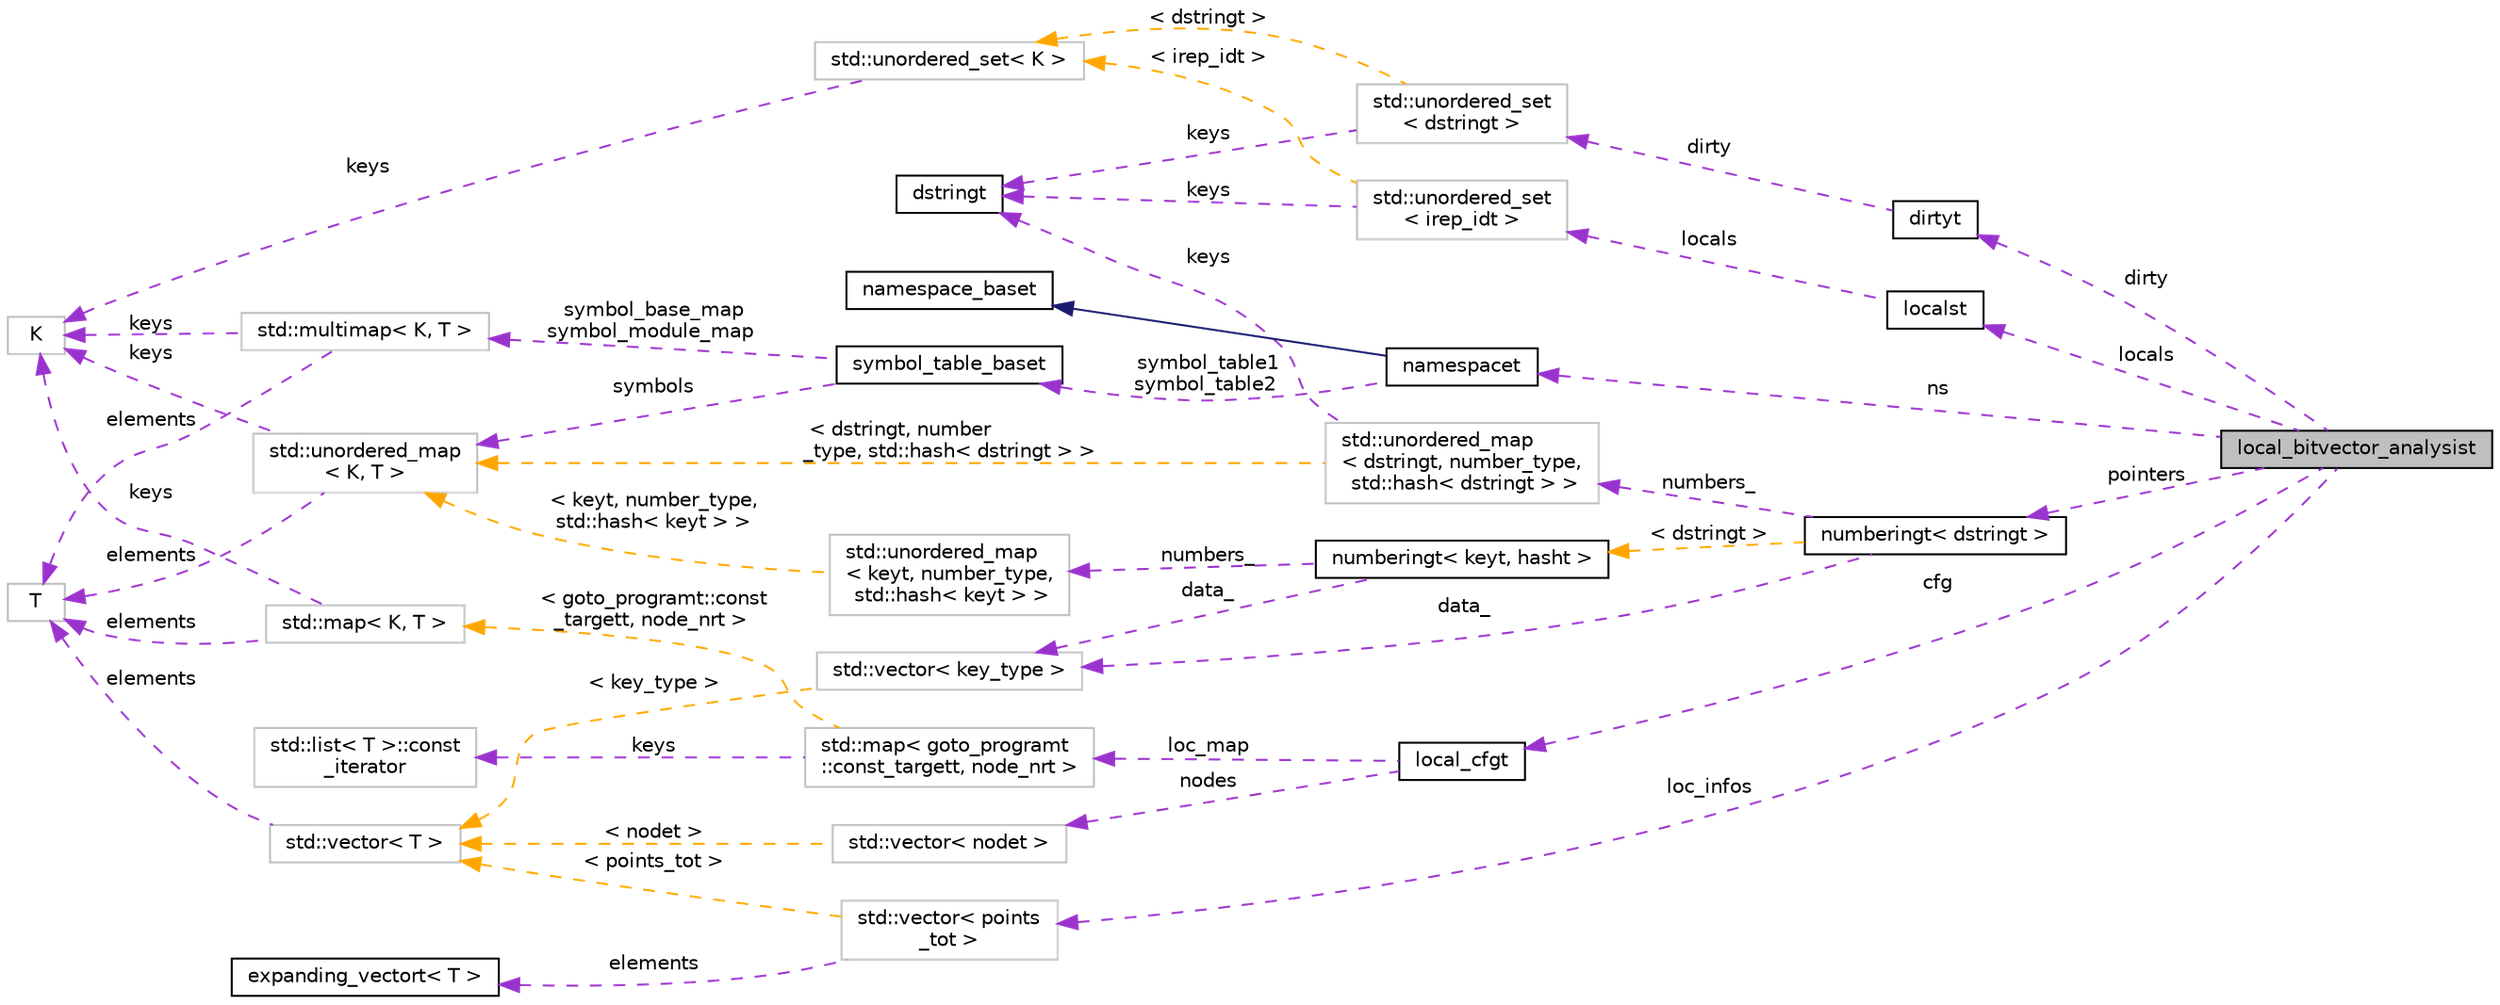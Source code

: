 digraph "local_bitvector_analysist"
{
 // LATEX_PDF_SIZE
  bgcolor="transparent";
  edge [fontname="Helvetica",fontsize="10",labelfontname="Helvetica",labelfontsize="10"];
  node [fontname="Helvetica",fontsize="10",shape=record];
  rankdir="LR";
  Node1 [label="local_bitvector_analysist",height=0.2,width=0.4,color="black", fillcolor="grey75", style="filled", fontcolor="black",tooltip=" "];
  Node2 -> Node1 [dir="back",color="darkorchid3",fontsize="10",style="dashed",label=" dirty" ,fontname="Helvetica"];
  Node2 [label="dirtyt",height=0.2,width=0.4,color="black",URL="$classdirtyt.html",tooltip="Dirty variables are ones which have their address taken so we can't reliably work out where they may ..."];
  Node3 -> Node2 [dir="back",color="darkorchid3",fontsize="10",style="dashed",label=" dirty" ,fontname="Helvetica"];
  Node3 [label="std::unordered_set\l\< dstringt \>",height=0.2,width=0.4,color="grey75",tooltip=" "];
  Node4 -> Node3 [dir="back",color="darkorchid3",fontsize="10",style="dashed",label=" keys" ,fontname="Helvetica"];
  Node4 [label="dstringt",height=0.2,width=0.4,color="black",URL="$classdstringt.html",tooltip="dstringt has one field, an unsigned integer no which is an index into a static table of strings."];
  Node5 -> Node3 [dir="back",color="orange",fontsize="10",style="dashed",label=" \< dstringt \>" ,fontname="Helvetica"];
  Node5 [label="std::unordered_set\< K \>",height=0.2,width=0.4,color="grey75",tooltip="STL class."];
  Node6 -> Node5 [dir="back",color="darkorchid3",fontsize="10",style="dashed",label=" keys" ,fontname="Helvetica"];
  Node6 [label="K",height=0.2,width=0.4,color="grey75",tooltip=" "];
  Node7 -> Node1 [dir="back",color="darkorchid3",fontsize="10",style="dashed",label=" cfg" ,fontname="Helvetica"];
  Node7 [label="local_cfgt",height=0.2,width=0.4,color="black",URL="$classlocal__cfgt.html",tooltip=" "];
  Node8 -> Node7 [dir="back",color="darkorchid3",fontsize="10",style="dashed",label=" nodes" ,fontname="Helvetica"];
  Node8 [label="std::vector\< nodet \>",height=0.2,width=0.4,color="grey75",tooltip=" "];
  Node9 -> Node8 [dir="back",color="orange",fontsize="10",style="dashed",label=" \< nodet \>" ,fontname="Helvetica"];
  Node9 [label="std::vector\< T \>",height=0.2,width=0.4,color="grey75",tooltip="STL class."];
  Node10 -> Node9 [dir="back",color="darkorchid3",fontsize="10",style="dashed",label=" elements" ,fontname="Helvetica"];
  Node10 [label="T",height=0.2,width=0.4,color="grey75",tooltip=" "];
  Node11 -> Node7 [dir="back",color="darkorchid3",fontsize="10",style="dashed",label=" loc_map" ,fontname="Helvetica"];
  Node11 [label="std::map\< goto_programt\l::const_targett, node_nrt \>",height=0.2,width=0.4,color="grey75",tooltip=" "];
  Node12 -> Node11 [dir="back",color="darkorchid3",fontsize="10",style="dashed",label=" keys" ,fontname="Helvetica"];
  Node12 [label="std::list\< T \>::const\l_iterator",height=0.2,width=0.4,color="grey75",tooltip="STL iterator class."];
  Node13 -> Node11 [dir="back",color="orange",fontsize="10",style="dashed",label=" \< goto_programt::const\l_targett, node_nrt \>" ,fontname="Helvetica"];
  Node13 [label="std::map\< K, T \>",height=0.2,width=0.4,color="grey75",tooltip="STL class."];
  Node6 -> Node13 [dir="back",color="darkorchid3",fontsize="10",style="dashed",label=" keys" ,fontname="Helvetica"];
  Node10 -> Node13 [dir="back",color="darkorchid3",fontsize="10",style="dashed",label=" elements" ,fontname="Helvetica"];
  Node14 -> Node1 [dir="back",color="darkorchid3",fontsize="10",style="dashed",label=" pointers" ,fontname="Helvetica"];
  Node14 [label="numberingt\< dstringt \>",height=0.2,width=0.4,color="black",URL="$classnumberingt.html",tooltip=" "];
  Node15 -> Node14 [dir="back",color="darkorchid3",fontsize="10",style="dashed",label=" numbers_" ,fontname="Helvetica"];
  Node15 [label="std::unordered_map\l\< dstringt, number_type,\l std::hash\< dstringt \> \>",height=0.2,width=0.4,color="grey75",tooltip=" "];
  Node4 -> Node15 [dir="back",color="darkorchid3",fontsize="10",style="dashed",label=" keys" ,fontname="Helvetica"];
  Node16 -> Node15 [dir="back",color="orange",fontsize="10",style="dashed",label=" \< dstringt, number\l_type, std::hash\< dstringt \> \>" ,fontname="Helvetica"];
  Node16 [label="std::unordered_map\l\< K, T \>",height=0.2,width=0.4,color="grey75",tooltip="STL class."];
  Node6 -> Node16 [dir="back",color="darkorchid3",fontsize="10",style="dashed",label=" keys" ,fontname="Helvetica"];
  Node10 -> Node16 [dir="back",color="darkorchid3",fontsize="10",style="dashed",label=" elements" ,fontname="Helvetica"];
  Node17 -> Node14 [dir="back",color="darkorchid3",fontsize="10",style="dashed",label=" data_" ,fontname="Helvetica"];
  Node17 [label="std::vector\< key_type \>",height=0.2,width=0.4,color="grey75",tooltip=" "];
  Node9 -> Node17 [dir="back",color="orange",fontsize="10",style="dashed",label=" \< key_type \>" ,fontname="Helvetica"];
  Node18 -> Node14 [dir="back",color="orange",fontsize="10",style="dashed",label=" \< dstringt \>" ,fontname="Helvetica"];
  Node18 [label="numberingt\< keyt, hasht \>",height=0.2,width=0.4,color="black",URL="$classnumberingt.html",tooltip=" "];
  Node19 -> Node18 [dir="back",color="darkorchid3",fontsize="10",style="dashed",label=" numbers_" ,fontname="Helvetica"];
  Node19 [label="std::unordered_map\l\< keyt, number_type,\l std::hash\< keyt \> \>",height=0.2,width=0.4,color="grey75",tooltip=" "];
  Node16 -> Node19 [dir="back",color="orange",fontsize="10",style="dashed",label=" \< keyt, number_type,\l std::hash\< keyt \> \>" ,fontname="Helvetica"];
  Node17 -> Node18 [dir="back",color="darkorchid3",fontsize="10",style="dashed",label=" data_" ,fontname="Helvetica"];
  Node20 -> Node1 [dir="back",color="darkorchid3",fontsize="10",style="dashed",label=" ns" ,fontname="Helvetica"];
  Node20 [label="namespacet",height=0.2,width=0.4,color="black",URL="$classnamespacet.html",tooltip="A namespacet is essentially one or two symbol tables bound together, to allow for symbol lookups in t..."];
  Node21 -> Node20 [dir="back",color="midnightblue",fontsize="10",style="solid",fontname="Helvetica"];
  Node21 [label="namespace_baset",height=0.2,width=0.4,color="black",URL="$classnamespace__baset.html",tooltip="Basic interface for a namespace."];
  Node22 -> Node20 [dir="back",color="darkorchid3",fontsize="10",style="dashed",label=" symbol_table1\nsymbol_table2" ,fontname="Helvetica"];
  Node22 [label="symbol_table_baset",height=0.2,width=0.4,color="black",URL="$classsymbol__table__baset.html",tooltip="The symbol table base class interface."];
  Node23 -> Node22 [dir="back",color="darkorchid3",fontsize="10",style="dashed",label=" symbol_base_map\nsymbol_module_map" ,fontname="Helvetica"];
  Node23 [label="std::multimap\< K, T \>",height=0.2,width=0.4,color="grey75",tooltip="STL class."];
  Node6 -> Node23 [dir="back",color="darkorchid3",fontsize="10",style="dashed",label=" keys" ,fontname="Helvetica"];
  Node10 -> Node23 [dir="back",color="darkorchid3",fontsize="10",style="dashed",label=" elements" ,fontname="Helvetica"];
  Node16 -> Node22 [dir="back",color="darkorchid3",fontsize="10",style="dashed",label=" symbols" ,fontname="Helvetica"];
  Node24 -> Node1 [dir="back",color="darkorchid3",fontsize="10",style="dashed",label=" loc_infos" ,fontname="Helvetica"];
  Node24 [label="std::vector\< points\l_tot \>",height=0.2,width=0.4,color="grey75",tooltip=" "];
  Node25 -> Node24 [dir="back",color="darkorchid3",fontsize="10",style="dashed",label=" elements" ,fontname="Helvetica"];
  Node25 [label="expanding_vectort\< T \>",height=0.2,width=0.4,color="black",URL="$classexpanding__vectort.html",tooltip=" "];
  Node9 -> Node24 [dir="back",color="orange",fontsize="10",style="dashed",label=" \< points_tot \>" ,fontname="Helvetica"];
  Node26 -> Node1 [dir="back",color="darkorchid3",fontsize="10",style="dashed",label=" locals" ,fontname="Helvetica"];
  Node26 [label="localst",height=0.2,width=0.4,color="black",URL="$classlocalst.html",tooltip=" "];
  Node27 -> Node26 [dir="back",color="darkorchid3",fontsize="10",style="dashed",label=" locals" ,fontname="Helvetica"];
  Node27 [label="std::unordered_set\l\< irep_idt \>",height=0.2,width=0.4,color="grey75",tooltip=" "];
  Node4 -> Node27 [dir="back",color="darkorchid3",fontsize="10",style="dashed",label=" keys" ,fontname="Helvetica"];
  Node5 -> Node27 [dir="back",color="orange",fontsize="10",style="dashed",label=" \< irep_idt \>" ,fontname="Helvetica"];
}
